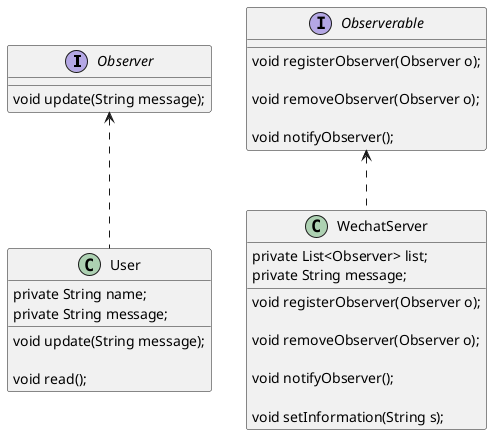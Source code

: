 @startuml
interface Observer {
    void update(String message);
}

class User {
    private String name;
    private String message;

    void update(String message);

    void read();
}

interface Observerable {

    void registerObserver(Observer o);

    void removeObserver(Observer o);

    void notifyObserver();
}

class WechatServer {
        private List<Observer> list;
        private String message;

        void registerObserver(Observer o);

        void removeObserver(Observer o);

        void notifyObserver();

        void setInformation(String s);
}

Observer <.. User
Observerable <.. WechatServer


@enduml